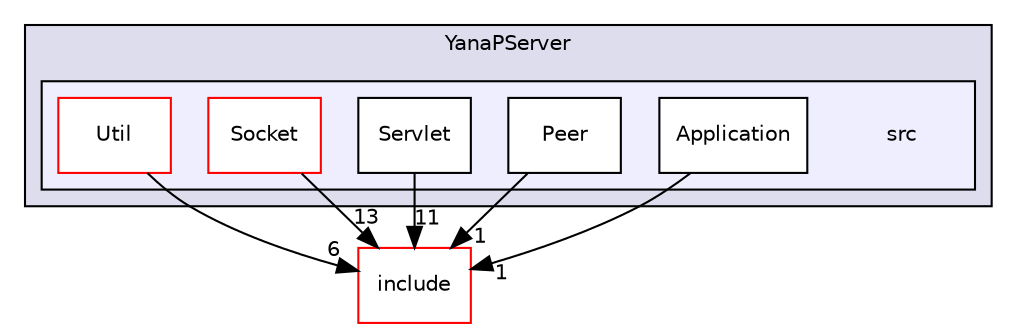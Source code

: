 digraph "src" {
  compound=true
  node [ fontsize="10", fontname="Helvetica"];
  edge [ labelfontsize="10", labelfontname="Helvetica"];
  subgraph clusterdir_bc240e9d17da8aeb8841cab7b609052b {
    graph [ bgcolor="#ddddee", pencolor="black", label="YanaPServer" fontname="Helvetica", fontsize="10", URL="dir_bc240e9d17da8aeb8841cab7b609052b.html"]
  subgraph clusterdir_13eb2c4ac490c23cbbda1abe0900c21b {
    graph [ bgcolor="#eeeeff", pencolor="black", label="" URL="dir_13eb2c4ac490c23cbbda1abe0900c21b.html"];
    dir_13eb2c4ac490c23cbbda1abe0900c21b [shape=plaintext label="src"];
    dir_cbf771f652f5f27f085c15a4c9c10b9b [shape=box label="Application" color="black" fillcolor="white" style="filled" URL="dir_cbf771f652f5f27f085c15a4c9c10b9b.html"];
    dir_fc62aac2f466a05847f90890740fef0a [shape=box label="Peer" color="black" fillcolor="white" style="filled" URL="dir_fc62aac2f466a05847f90890740fef0a.html"];
    dir_16f0630c915a27b3134b3e186b11406f [shape=box label="Servlet" color="black" fillcolor="white" style="filled" URL="dir_16f0630c915a27b3134b3e186b11406f.html"];
    dir_cd36f64cafbd7f26f119ad5ad665024a [shape=box label="Socket" color="red" fillcolor="white" style="filled" URL="dir_cd36f64cafbd7f26f119ad5ad665024a.html"];
    dir_2d9d74bc07db1eb966eaa53adfc49cbc [shape=box label="Util" color="red" fillcolor="white" style="filled" URL="dir_2d9d74bc07db1eb966eaa53adfc49cbc.html"];
  }
  }
  dir_1fb47a3b24f41454f77631ee11e2c6a9 [shape=box label="include" fillcolor="white" style="filled" color="red" URL="dir_1fb47a3b24f41454f77631ee11e2c6a9.html"];
  dir_cbf771f652f5f27f085c15a4c9c10b9b->dir_1fb47a3b24f41454f77631ee11e2c6a9 [headlabel="1", labeldistance=1.5 headhref="dir_000003_000004.html"];
  dir_16f0630c915a27b3134b3e186b11406f->dir_1fb47a3b24f41454f77631ee11e2c6a9 [headlabel="11", labeldistance=1.5 headhref="dir_000008_000004.html"];
  dir_2d9d74bc07db1eb966eaa53adfc49cbc->dir_1fb47a3b24f41454f77631ee11e2c6a9 [headlabel="6", labeldistance=1.5 headhref="dir_000014_000004.html"];
  dir_fc62aac2f466a05847f90890740fef0a->dir_1fb47a3b24f41454f77631ee11e2c6a9 [headlabel="1", labeldistance=1.5 headhref="dir_000018_000004.html"];
  dir_cd36f64cafbd7f26f119ad5ad665024a->dir_1fb47a3b24f41454f77631ee11e2c6a9 [headlabel="13", labeldistance=1.5 headhref="dir_000010_000004.html"];
}

